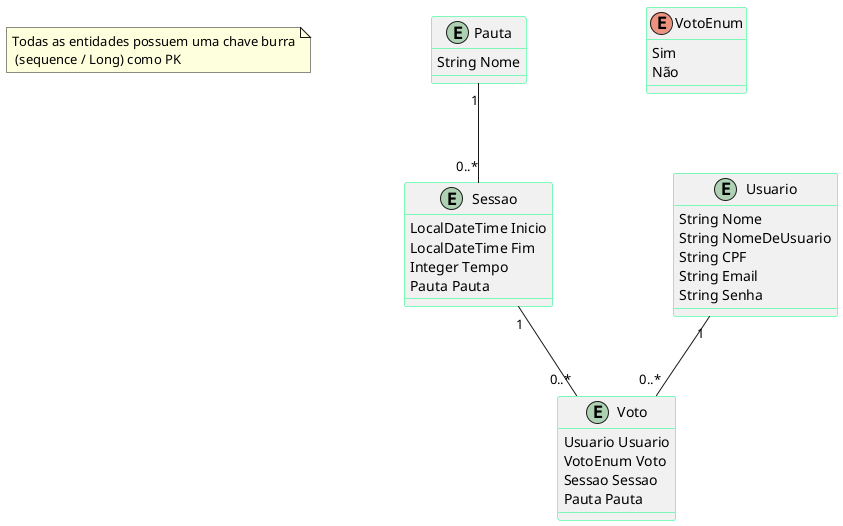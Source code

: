  @startuml

skinparam nodesep 120
skinparam ranksep 80

skinparam class {
BorderColor SpringGreen
}

note "Todas as entidades possuem uma chave burra\n (sequence / Long) como PK" as N1

entity Pauta {
  String Nome
}

entity Sessao {
  LocalDateTime Inicio
  LocalDateTime Fim
  Integer Tempo
  Pauta Pauta
}

entity Voto {
  Usuario Usuario
  VotoEnum Voto
  Sessao Sessao
  Pauta Pauta
}

enum VotoEnum{
  Sim
  Não
}

entity Usuario {
  String Nome
  String NomeDeUsuario
  String CPF
  String Email
  String Senha
}

Pauta "1" -- "0..*" Sessao
Sessao "1" -- "0..*" Voto
Usuario "1" -- "0..*" Voto

@enduml
